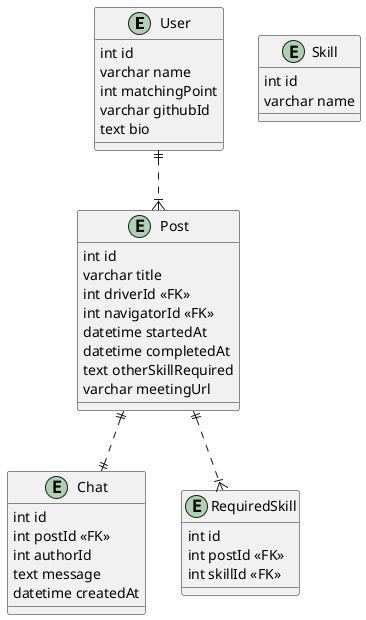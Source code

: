 @startuml P2P-matching db

entity User {
  int id
  varchar name
  int matchingPoint
  varchar githubId
  text bio
}

' 認証
entity Chat {
  int id
  int postId <<FK>>
  int authorId
  text message
  datetime createdAt
}

entity Post {
  int id
  varchar title
  int driverId <<FK>>
  int navigatorId <<FK>>
  datetime startedAt
  datetime completedAt
  text otherSkillRequired
  varchar meetingUrl
}

entity RequiredSkill {
  int id
  int postId <<FK>>
  int skillId <<FK>>
}

entity Skill { 
  int id
  varchar name
}

User ||..|{ Post
' UserSkill ||..|| Skill
Post ||..|{ RequiredSkill
' RequiredSkill ||..|| Skill
Post ||..|| Chat

@enduml
